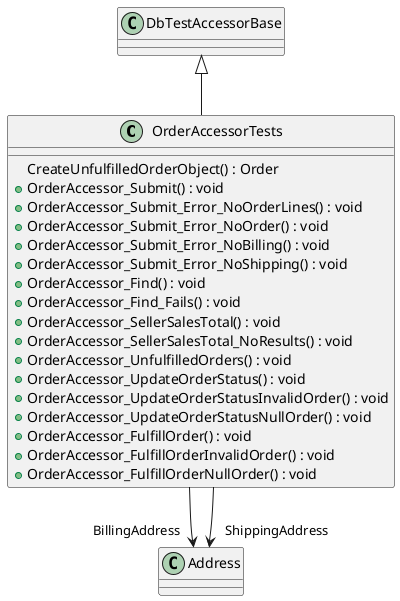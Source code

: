 @startuml
class OrderAccessorTests {
    CreateUnfulfilledOrderObject() : Order
    + OrderAccessor_Submit() : void
    + OrderAccessor_Submit_Error_NoOrderLines() : void
    + OrderAccessor_Submit_Error_NoOrder() : void
    + OrderAccessor_Submit_Error_NoBilling() : void
    + OrderAccessor_Submit_Error_NoShipping() : void
    + OrderAccessor_Find() : void
    + OrderAccessor_Find_Fails() : void
    + OrderAccessor_SellerSalesTotal() : void
    + OrderAccessor_SellerSalesTotal_NoResults() : void
    + OrderAccessor_UnfulfilledOrders() : void
    + OrderAccessor_UpdateOrderStatus() : void
    + OrderAccessor_UpdateOrderStatusInvalidOrder() : void
    + OrderAccessor_UpdateOrderStatusNullOrder() : void
    + OrderAccessor_FulfillOrder() : void
    + OrderAccessor_FulfillOrderInvalidOrder() : void
    + OrderAccessor_FulfillOrderNullOrder() : void
}
DbTestAccessorBase <|-- OrderAccessorTests
OrderAccessorTests --> "BillingAddress" Address
OrderAccessorTests --> "ShippingAddress" Address
@enduml
